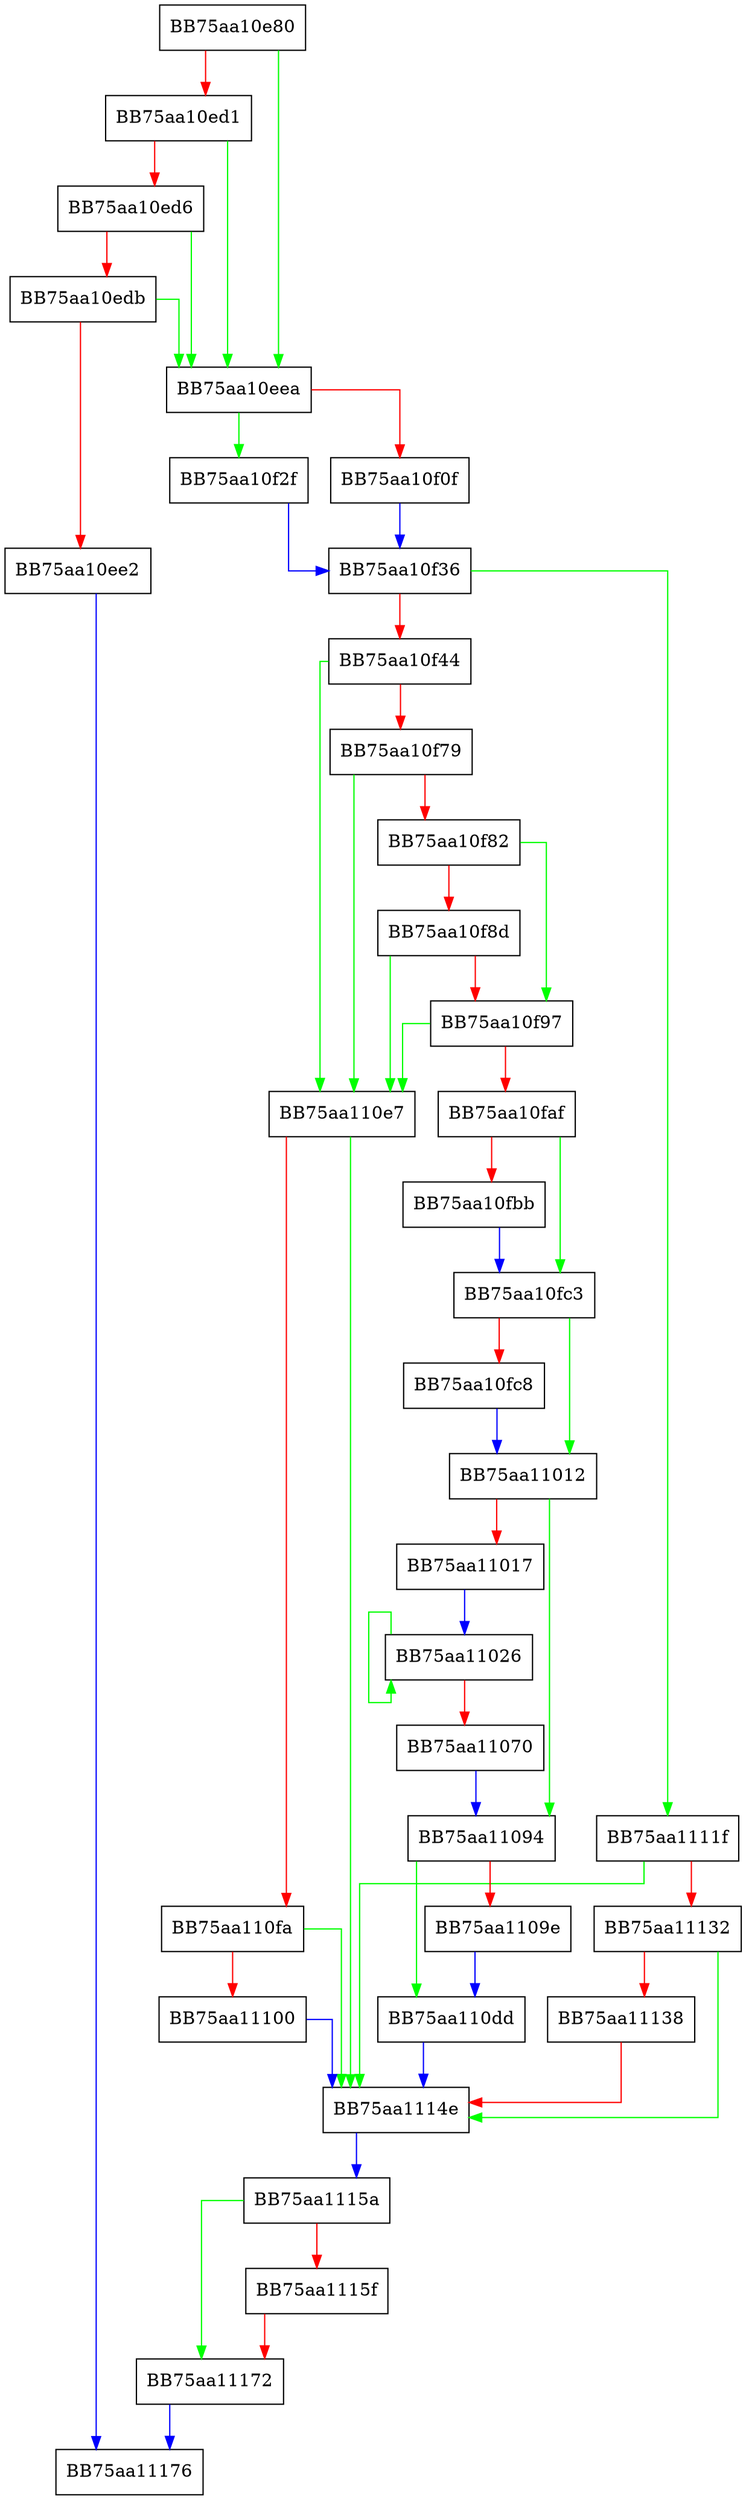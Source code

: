 digraph RpfAPI_LoadVBasicHeaders {
  node [shape="box"];
  graph [splines=ortho];
  BB75aa10e80 -> BB75aa10eea [color="green"];
  BB75aa10e80 -> BB75aa10ed1 [color="red"];
  BB75aa10ed1 -> BB75aa10eea [color="green"];
  BB75aa10ed1 -> BB75aa10ed6 [color="red"];
  BB75aa10ed6 -> BB75aa10eea [color="green"];
  BB75aa10ed6 -> BB75aa10edb [color="red"];
  BB75aa10edb -> BB75aa10eea [color="green"];
  BB75aa10edb -> BB75aa10ee2 [color="red"];
  BB75aa10ee2 -> BB75aa11176 [color="blue"];
  BB75aa10eea -> BB75aa10f2f [color="green"];
  BB75aa10eea -> BB75aa10f0f [color="red"];
  BB75aa10f0f -> BB75aa10f36 [color="blue"];
  BB75aa10f2f -> BB75aa10f36 [color="blue"];
  BB75aa10f36 -> BB75aa1111f [color="green"];
  BB75aa10f36 -> BB75aa10f44 [color="red"];
  BB75aa10f44 -> BB75aa110e7 [color="green"];
  BB75aa10f44 -> BB75aa10f79 [color="red"];
  BB75aa10f79 -> BB75aa110e7 [color="green"];
  BB75aa10f79 -> BB75aa10f82 [color="red"];
  BB75aa10f82 -> BB75aa10f97 [color="green"];
  BB75aa10f82 -> BB75aa10f8d [color="red"];
  BB75aa10f8d -> BB75aa110e7 [color="green"];
  BB75aa10f8d -> BB75aa10f97 [color="red"];
  BB75aa10f97 -> BB75aa110e7 [color="green"];
  BB75aa10f97 -> BB75aa10faf [color="red"];
  BB75aa10faf -> BB75aa10fc3 [color="green"];
  BB75aa10faf -> BB75aa10fbb [color="red"];
  BB75aa10fbb -> BB75aa10fc3 [color="blue"];
  BB75aa10fc3 -> BB75aa11012 [color="green"];
  BB75aa10fc3 -> BB75aa10fc8 [color="red"];
  BB75aa10fc8 -> BB75aa11012 [color="blue"];
  BB75aa11012 -> BB75aa11094 [color="green"];
  BB75aa11012 -> BB75aa11017 [color="red"];
  BB75aa11017 -> BB75aa11026 [color="blue"];
  BB75aa11026 -> BB75aa11026 [color="green"];
  BB75aa11026 -> BB75aa11070 [color="red"];
  BB75aa11070 -> BB75aa11094 [color="blue"];
  BB75aa11094 -> BB75aa110dd [color="green"];
  BB75aa11094 -> BB75aa1109e [color="red"];
  BB75aa1109e -> BB75aa110dd [color="blue"];
  BB75aa110dd -> BB75aa1114e [color="blue"];
  BB75aa110e7 -> BB75aa1114e [color="green"];
  BB75aa110e7 -> BB75aa110fa [color="red"];
  BB75aa110fa -> BB75aa1114e [color="green"];
  BB75aa110fa -> BB75aa11100 [color="red"];
  BB75aa11100 -> BB75aa1114e [color="blue"];
  BB75aa1111f -> BB75aa1114e [color="green"];
  BB75aa1111f -> BB75aa11132 [color="red"];
  BB75aa11132 -> BB75aa1114e [color="green"];
  BB75aa11132 -> BB75aa11138 [color="red"];
  BB75aa11138 -> BB75aa1114e [color="red"];
  BB75aa1114e -> BB75aa1115a [color="blue"];
  BB75aa1115a -> BB75aa11172 [color="green"];
  BB75aa1115a -> BB75aa1115f [color="red"];
  BB75aa1115f -> BB75aa11172 [color="red"];
  BB75aa11172 -> BB75aa11176 [color="blue"];
}